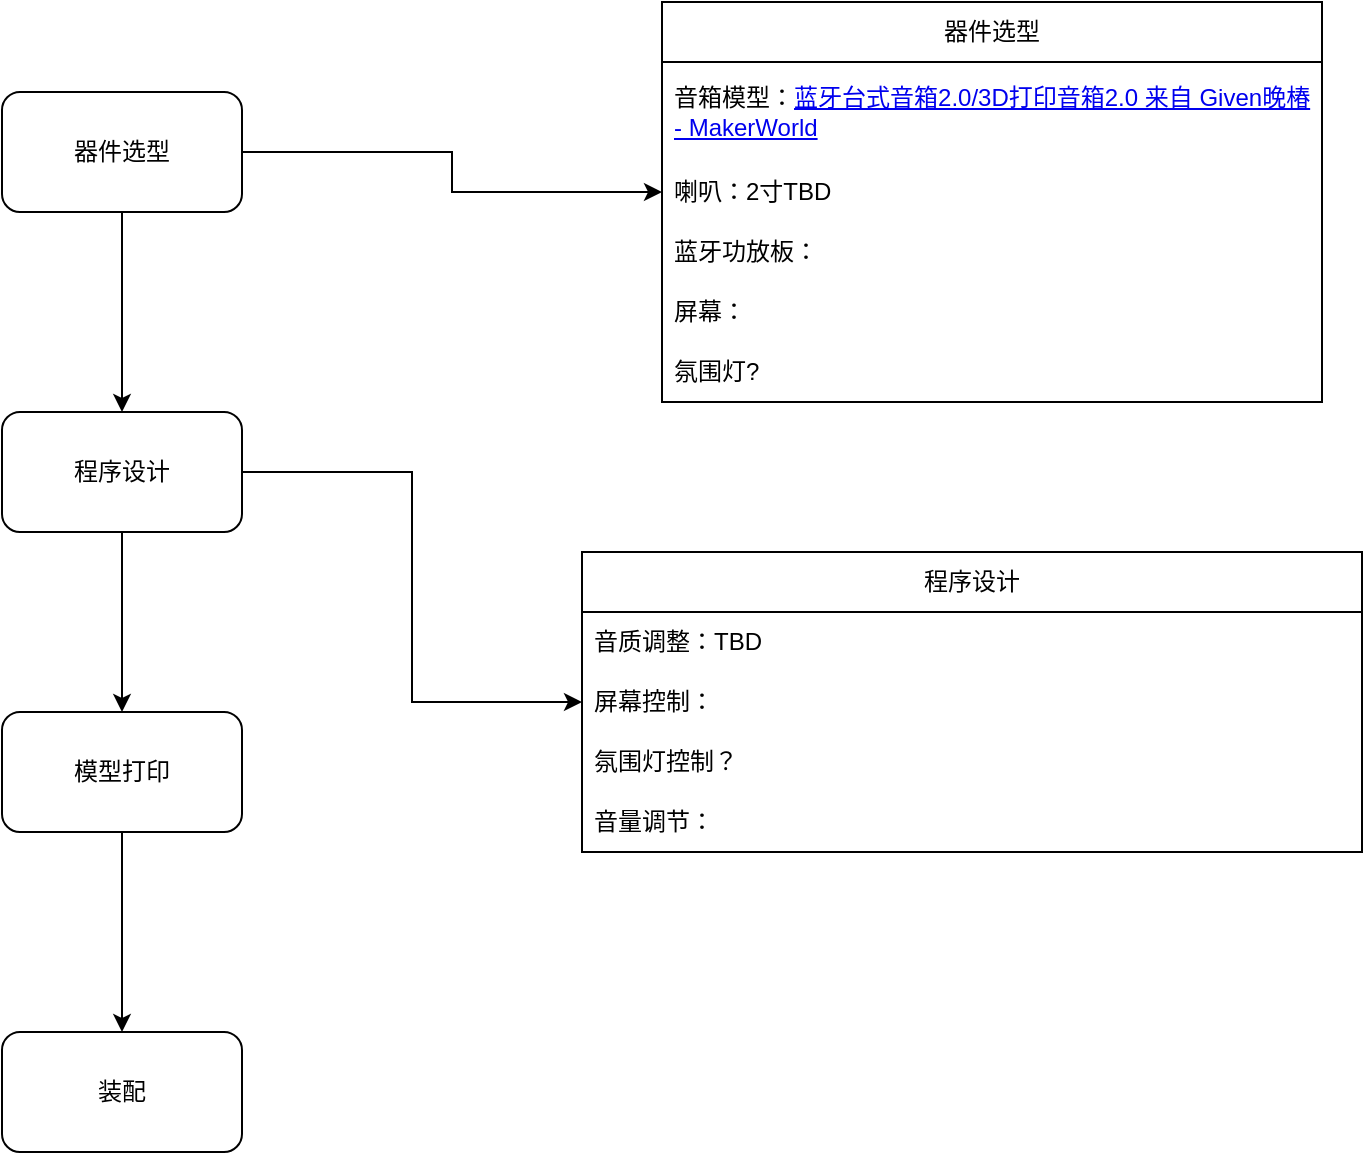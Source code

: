 <mxfile version="24.7.10">
  <diagram name="第 1 页" id="QvvG3qglzOaqUbpZ8Jbu">
    <mxGraphModel dx="1379" dy="793" grid="1" gridSize="10" guides="1" tooltips="1" connect="1" arrows="1" fold="1" page="1" pageScale="1" pageWidth="827" pageHeight="1169" math="0" shadow="0">
      <root>
        <mxCell id="0" />
        <mxCell id="1" parent="0" />
        <mxCell id="ommygmDZhLc5zNUEJ-uk-5" value="" style="edgeStyle=orthogonalEdgeStyle;rounded=0;orthogonalLoop=1;jettySize=auto;html=1;" edge="1" parent="1" source="ommygmDZhLc5zNUEJ-uk-2" target="ommygmDZhLc5zNUEJ-uk-4">
          <mxGeometry relative="1" as="geometry" />
        </mxCell>
        <mxCell id="ommygmDZhLc5zNUEJ-uk-22" style="edgeStyle=orthogonalEdgeStyle;rounded=0;orthogonalLoop=1;jettySize=auto;html=1;exitX=1;exitY=0.5;exitDx=0;exitDy=0;entryX=0;entryY=0.5;entryDx=0;entryDy=0;" edge="1" parent="1" source="ommygmDZhLc5zNUEJ-uk-2" target="ommygmDZhLc5zNUEJ-uk-13">
          <mxGeometry relative="1" as="geometry" />
        </mxCell>
        <mxCell id="ommygmDZhLc5zNUEJ-uk-2" value="器件选型" style="whiteSpace=wrap;html=1;rounded=1;" vertex="1" parent="1">
          <mxGeometry x="120" y="130" width="120" height="60" as="geometry" />
        </mxCell>
        <mxCell id="ommygmDZhLc5zNUEJ-uk-28" style="edgeStyle=orthogonalEdgeStyle;rounded=0;orthogonalLoop=1;jettySize=auto;html=1;exitX=1;exitY=0.5;exitDx=0;exitDy=0;entryX=0;entryY=0.5;entryDx=0;entryDy=0;" edge="1" parent="1" source="ommygmDZhLc5zNUEJ-uk-4" target="ommygmDZhLc5zNUEJ-uk-23">
          <mxGeometry relative="1" as="geometry" />
        </mxCell>
        <mxCell id="ommygmDZhLc5zNUEJ-uk-31" value="" style="edgeStyle=orthogonalEdgeStyle;rounded=0;orthogonalLoop=1;jettySize=auto;html=1;" edge="1" parent="1" source="ommygmDZhLc5zNUEJ-uk-4" target="ommygmDZhLc5zNUEJ-uk-30">
          <mxGeometry relative="1" as="geometry" />
        </mxCell>
        <mxCell id="ommygmDZhLc5zNUEJ-uk-4" value="程序设计" style="whiteSpace=wrap;html=1;rounded=1;" vertex="1" parent="1">
          <mxGeometry x="120" y="290" width="120" height="60" as="geometry" />
        </mxCell>
        <mxCell id="ommygmDZhLc5zNUEJ-uk-8" value="器件选型" style="swimlane;fontStyle=0;childLayout=stackLayout;horizontal=1;startSize=30;horizontalStack=0;resizeParent=1;resizeParentMax=0;resizeLast=0;collapsible=1;marginBottom=0;whiteSpace=wrap;html=1;" vertex="1" parent="1">
          <mxGeometry x="450" y="85" width="330" height="200" as="geometry" />
        </mxCell>
        <mxCell id="ommygmDZhLc5zNUEJ-uk-9" value="音箱模型：&lt;a href=&quot;https://makerworld.com.cn/zh/models/266893?from=search#profileId-203500&quot;&gt;蓝牙台式音箱2.0/3D打印音箱2.0 来自 Given晚椿 - MakerWorld&lt;/a&gt;" style="text;strokeColor=none;fillColor=none;align=left;verticalAlign=middle;spacingLeft=4;spacingRight=4;overflow=hidden;points=[[0,0.5],[1,0.5]];portConstraint=eastwest;rotatable=0;whiteSpace=wrap;html=1;" vertex="1" parent="ommygmDZhLc5zNUEJ-uk-8">
          <mxGeometry y="30" width="330" height="50" as="geometry" />
        </mxCell>
        <mxCell id="ommygmDZhLc5zNUEJ-uk-13" value="喇叭：2寸TBD" style="text;strokeColor=none;fillColor=none;align=left;verticalAlign=middle;spacingLeft=4;spacingRight=4;overflow=hidden;points=[[0,0.5],[1,0.5]];portConstraint=eastwest;rotatable=0;whiteSpace=wrap;html=1;" vertex="1" parent="ommygmDZhLc5zNUEJ-uk-8">
          <mxGeometry y="80" width="330" height="30" as="geometry" />
        </mxCell>
        <mxCell id="ommygmDZhLc5zNUEJ-uk-10" value="蓝牙功放板：" style="text;strokeColor=none;fillColor=none;align=left;verticalAlign=middle;spacingLeft=4;spacingRight=4;overflow=hidden;points=[[0,0.5],[1,0.5]];portConstraint=eastwest;rotatable=0;whiteSpace=wrap;html=1;" vertex="1" parent="ommygmDZhLc5zNUEJ-uk-8">
          <mxGeometry y="110" width="330" height="30" as="geometry" />
        </mxCell>
        <mxCell id="ommygmDZhLc5zNUEJ-uk-11" value="屏幕：" style="text;strokeColor=none;fillColor=none;align=left;verticalAlign=middle;spacingLeft=4;spacingRight=4;overflow=hidden;points=[[0,0.5],[1,0.5]];portConstraint=eastwest;rotatable=0;whiteSpace=wrap;html=1;" vertex="1" parent="ommygmDZhLc5zNUEJ-uk-8">
          <mxGeometry y="140" width="330" height="30" as="geometry" />
        </mxCell>
        <mxCell id="ommygmDZhLc5zNUEJ-uk-37" value="氛围灯?" style="text;strokeColor=none;fillColor=none;align=left;verticalAlign=middle;spacingLeft=4;spacingRight=4;overflow=hidden;points=[[0,0.5],[1,0.5]];portConstraint=eastwest;rotatable=0;whiteSpace=wrap;html=1;" vertex="1" parent="ommygmDZhLc5zNUEJ-uk-8">
          <mxGeometry y="170" width="330" height="30" as="geometry" />
        </mxCell>
        <mxCell id="ommygmDZhLc5zNUEJ-uk-23" value="程序设计" style="swimlane;fontStyle=0;childLayout=stackLayout;horizontal=1;startSize=30;horizontalStack=0;resizeParent=1;resizeParentMax=0;resizeLast=0;collapsible=1;marginBottom=0;whiteSpace=wrap;html=1;" vertex="1" parent="1">
          <mxGeometry x="410" y="360" width="390" height="150" as="geometry" />
        </mxCell>
        <mxCell id="ommygmDZhLc5zNUEJ-uk-24" value="音质调整：TBD" style="text;strokeColor=none;fillColor=none;align=left;verticalAlign=middle;spacingLeft=4;spacingRight=4;overflow=hidden;points=[[0,0.5],[1,0.5]];portConstraint=eastwest;rotatable=0;whiteSpace=wrap;html=1;" vertex="1" parent="ommygmDZhLc5zNUEJ-uk-23">
          <mxGeometry y="30" width="390" height="30" as="geometry" />
        </mxCell>
        <mxCell id="ommygmDZhLc5zNUEJ-uk-25" value="屏幕控制：" style="text;strokeColor=none;fillColor=none;align=left;verticalAlign=middle;spacingLeft=4;spacingRight=4;overflow=hidden;points=[[0,0.5],[1,0.5]];portConstraint=eastwest;rotatable=0;whiteSpace=wrap;html=1;" vertex="1" parent="ommygmDZhLc5zNUEJ-uk-23">
          <mxGeometry y="60" width="390" height="30" as="geometry" />
        </mxCell>
        <mxCell id="ommygmDZhLc5zNUEJ-uk-26" value="氛围灯控制？" style="text;strokeColor=none;fillColor=none;align=left;verticalAlign=middle;spacingLeft=4;spacingRight=4;overflow=hidden;points=[[0,0.5],[1,0.5]];portConstraint=eastwest;rotatable=0;whiteSpace=wrap;html=1;" vertex="1" parent="ommygmDZhLc5zNUEJ-uk-23">
          <mxGeometry y="90" width="390" height="30" as="geometry" />
        </mxCell>
        <mxCell id="ommygmDZhLc5zNUEJ-uk-27" value="音量调节：" style="text;strokeColor=none;fillColor=none;align=left;verticalAlign=middle;spacingLeft=4;spacingRight=4;overflow=hidden;points=[[0,0.5],[1,0.5]];portConstraint=eastwest;rotatable=0;whiteSpace=wrap;html=1;" vertex="1" parent="ommygmDZhLc5zNUEJ-uk-23">
          <mxGeometry y="120" width="390" height="30" as="geometry" />
        </mxCell>
        <mxCell id="ommygmDZhLc5zNUEJ-uk-33" value="" style="edgeStyle=orthogonalEdgeStyle;rounded=0;orthogonalLoop=1;jettySize=auto;html=1;" edge="1" parent="1" source="ommygmDZhLc5zNUEJ-uk-30" target="ommygmDZhLc5zNUEJ-uk-32">
          <mxGeometry relative="1" as="geometry" />
        </mxCell>
        <mxCell id="ommygmDZhLc5zNUEJ-uk-30" value="模型打印" style="whiteSpace=wrap;html=1;rounded=1;" vertex="1" parent="1">
          <mxGeometry x="120" y="440" width="120" height="60" as="geometry" />
        </mxCell>
        <mxCell id="ommygmDZhLc5zNUEJ-uk-32" value="装配" style="whiteSpace=wrap;html=1;rounded=1;" vertex="1" parent="1">
          <mxGeometry x="120" y="600" width="120" height="60" as="geometry" />
        </mxCell>
      </root>
    </mxGraphModel>
  </diagram>
</mxfile>
